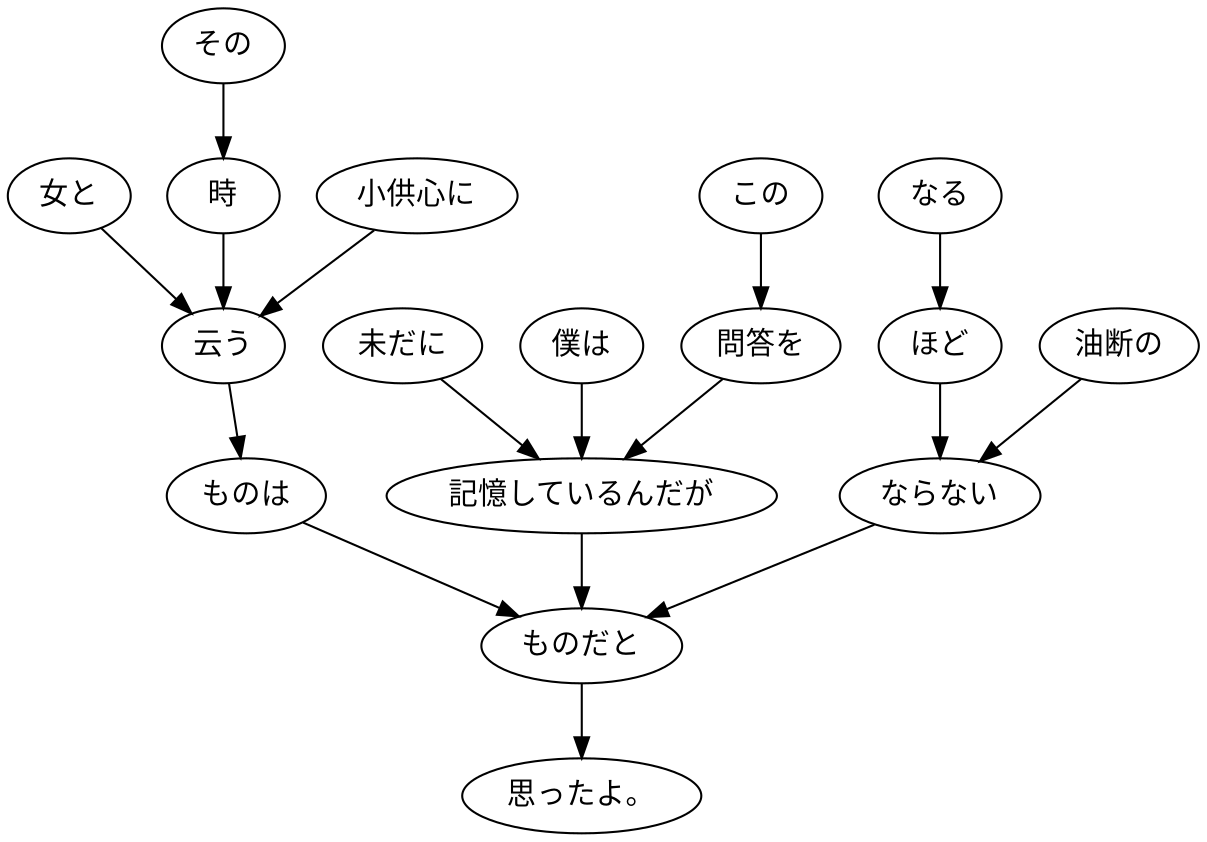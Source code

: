 digraph graph3704 {
	node0 [label="僕は"];
	node1 [label="この"];
	node2 [label="問答を"];
	node3 [label="未だに"];
	node4 [label="記憶しているんだが"];
	node5 [label="その"];
	node6 [label="時"];
	node7 [label="小供心に"];
	node8 [label="女と"];
	node9 [label="云う"];
	node10 [label="ものは"];
	node11 [label="なる"];
	node12 [label="ほど"];
	node13 [label="油断の"];
	node14 [label="ならない"];
	node15 [label="ものだと"];
	node16 [label="思ったよ。"];
	node0 -> node4;
	node1 -> node2;
	node2 -> node4;
	node3 -> node4;
	node4 -> node15;
	node5 -> node6;
	node6 -> node9;
	node7 -> node9;
	node8 -> node9;
	node9 -> node10;
	node10 -> node15;
	node11 -> node12;
	node12 -> node14;
	node13 -> node14;
	node14 -> node15;
	node15 -> node16;
}
